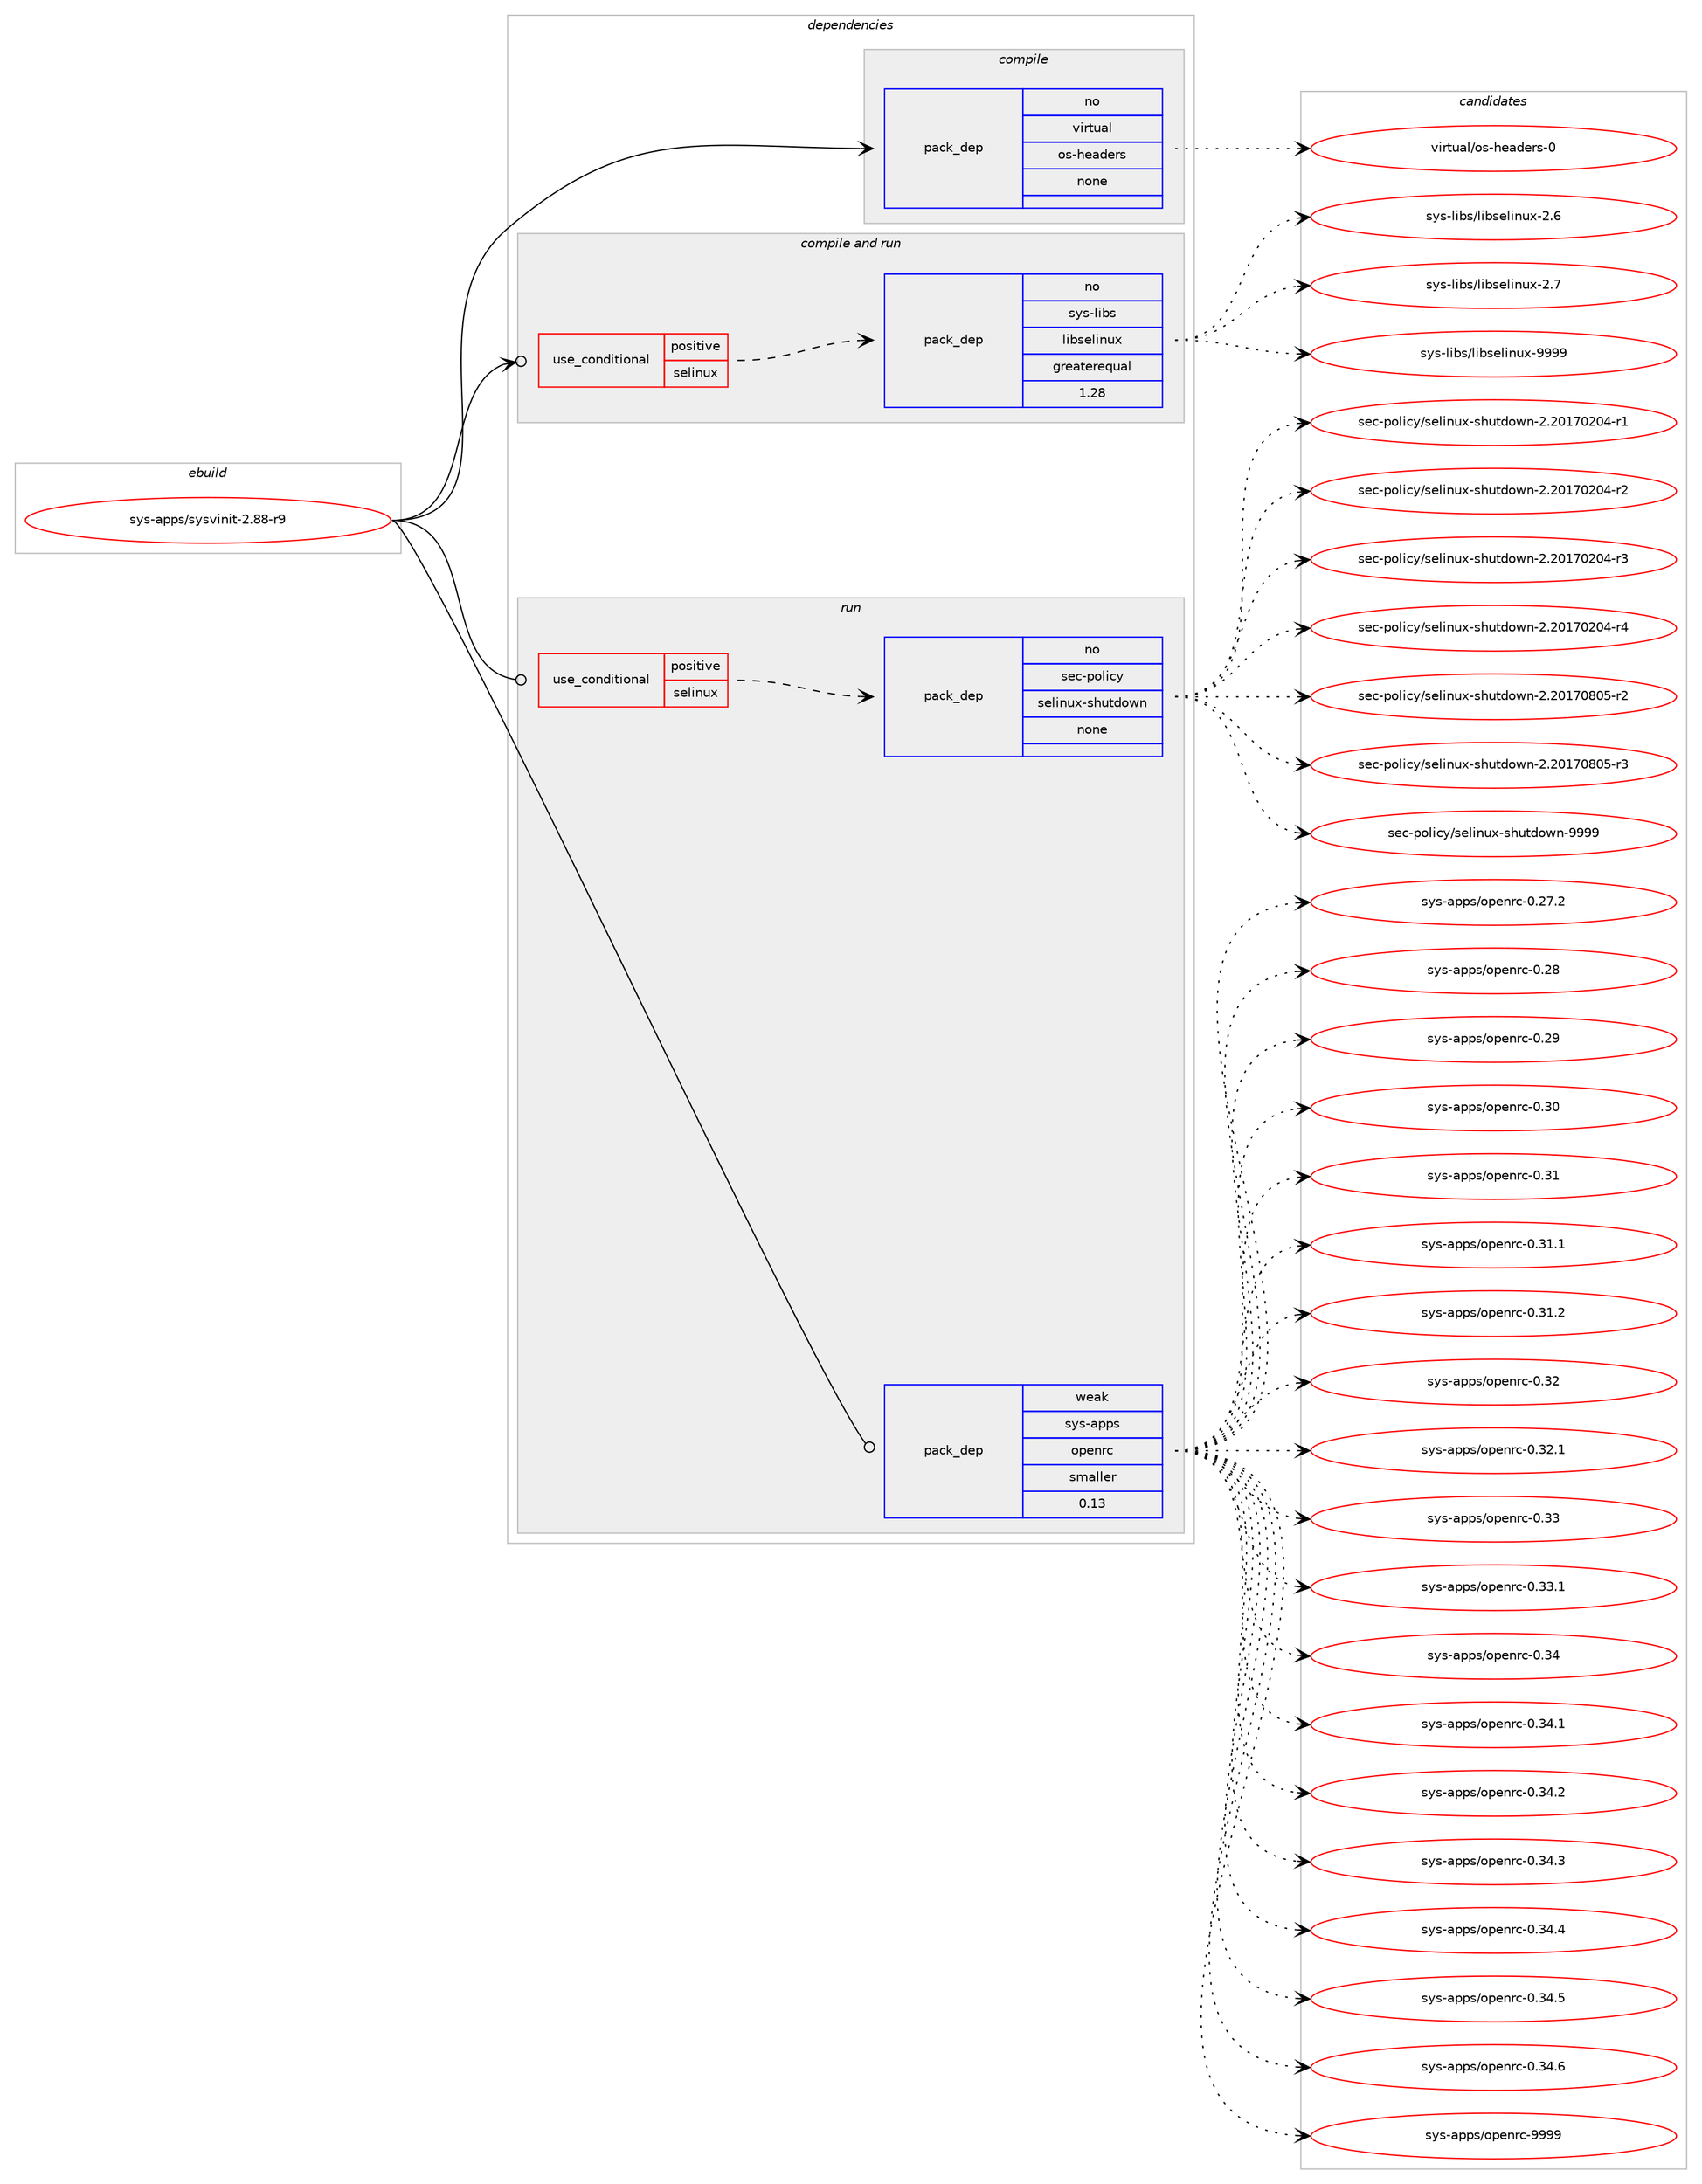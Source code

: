 digraph prolog {

# *************
# Graph options
# *************

newrank=true;
concentrate=true;
compound=true;
graph [rankdir=LR,fontname=Helvetica,fontsize=10,ranksep=1.5];#, ranksep=2.5, nodesep=0.2];
edge  [arrowhead=vee];
node  [fontname=Helvetica,fontsize=10];

# **********
# The ebuild
# **********

subgraph cluster_leftcol {
color=gray;
rank=same;
label=<<i>ebuild</i>>;
id [label="sys-apps/sysvinit-2.88-r9", color=red, width=4, href="../sys-apps/sysvinit-2.88-r9.svg"];
}

# ****************
# The dependencies
# ****************

subgraph cluster_midcol {
color=gray;
label=<<i>dependencies</i>>;
subgraph cluster_compile {
fillcolor="#eeeeee";
style=filled;
label=<<i>compile</i>>;
subgraph pack350973 {
dependency473288 [label=<<TABLE BORDER="0" CELLBORDER="1" CELLSPACING="0" CELLPADDING="4" WIDTH="220"><TR><TD ROWSPAN="6" CELLPADDING="30">pack_dep</TD></TR><TR><TD WIDTH="110">no</TD></TR><TR><TD>virtual</TD></TR><TR><TD>os-headers</TD></TR><TR><TD>none</TD></TR><TR><TD></TD></TR></TABLE>>, shape=none, color=blue];
}
id:e -> dependency473288:w [weight=20,style="solid",arrowhead="vee"];
}
subgraph cluster_compileandrun {
fillcolor="#eeeeee";
style=filled;
label=<<i>compile and run</i>>;
subgraph cond114124 {
dependency473289 [label=<<TABLE BORDER="0" CELLBORDER="1" CELLSPACING="0" CELLPADDING="4"><TR><TD ROWSPAN="3" CELLPADDING="10">use_conditional</TD></TR><TR><TD>positive</TD></TR><TR><TD>selinux</TD></TR></TABLE>>, shape=none, color=red];
subgraph pack350974 {
dependency473290 [label=<<TABLE BORDER="0" CELLBORDER="1" CELLSPACING="0" CELLPADDING="4" WIDTH="220"><TR><TD ROWSPAN="6" CELLPADDING="30">pack_dep</TD></TR><TR><TD WIDTH="110">no</TD></TR><TR><TD>sys-libs</TD></TR><TR><TD>libselinux</TD></TR><TR><TD>greaterequal</TD></TR><TR><TD>1.28</TD></TR></TABLE>>, shape=none, color=blue];
}
dependency473289:e -> dependency473290:w [weight=20,style="dashed",arrowhead="vee"];
}
id:e -> dependency473289:w [weight=20,style="solid",arrowhead="odotvee"];
}
subgraph cluster_run {
fillcolor="#eeeeee";
style=filled;
label=<<i>run</i>>;
subgraph cond114125 {
dependency473291 [label=<<TABLE BORDER="0" CELLBORDER="1" CELLSPACING="0" CELLPADDING="4"><TR><TD ROWSPAN="3" CELLPADDING="10">use_conditional</TD></TR><TR><TD>positive</TD></TR><TR><TD>selinux</TD></TR></TABLE>>, shape=none, color=red];
subgraph pack350975 {
dependency473292 [label=<<TABLE BORDER="0" CELLBORDER="1" CELLSPACING="0" CELLPADDING="4" WIDTH="220"><TR><TD ROWSPAN="6" CELLPADDING="30">pack_dep</TD></TR><TR><TD WIDTH="110">no</TD></TR><TR><TD>sec-policy</TD></TR><TR><TD>selinux-shutdown</TD></TR><TR><TD>none</TD></TR><TR><TD></TD></TR></TABLE>>, shape=none, color=blue];
}
dependency473291:e -> dependency473292:w [weight=20,style="dashed",arrowhead="vee"];
}
id:e -> dependency473291:w [weight=20,style="solid",arrowhead="odot"];
subgraph pack350976 {
dependency473293 [label=<<TABLE BORDER="0" CELLBORDER="1" CELLSPACING="0" CELLPADDING="4" WIDTH="220"><TR><TD ROWSPAN="6" CELLPADDING="30">pack_dep</TD></TR><TR><TD WIDTH="110">weak</TD></TR><TR><TD>sys-apps</TD></TR><TR><TD>openrc</TD></TR><TR><TD>smaller</TD></TR><TR><TD>0.13</TD></TR></TABLE>>, shape=none, color=blue];
}
id:e -> dependency473293:w [weight=20,style="solid",arrowhead="odot"];
}
}

# **************
# The candidates
# **************

subgraph cluster_choices {
rank=same;
color=gray;
label=<<i>candidates</i>>;

subgraph choice350973 {
color=black;
nodesep=1;
choice118105114116117971084711111545104101971001011141154548 [label="virtual/os-headers-0", color=red, width=4,href="../virtual/os-headers-0.svg"];
dependency473288:e -> choice118105114116117971084711111545104101971001011141154548:w [style=dotted,weight="100"];
}
subgraph choice350974 {
color=black;
nodesep=1;
choice1151211154510810598115471081059811510110810511011712045504654 [label="sys-libs/libselinux-2.6", color=red, width=4,href="../sys-libs/libselinux-2.6.svg"];
choice1151211154510810598115471081059811510110810511011712045504655 [label="sys-libs/libselinux-2.7", color=red, width=4,href="../sys-libs/libselinux-2.7.svg"];
choice115121115451081059811547108105981151011081051101171204557575757 [label="sys-libs/libselinux-9999", color=red, width=4,href="../sys-libs/libselinux-9999.svg"];
dependency473290:e -> choice1151211154510810598115471081059811510110810511011712045504654:w [style=dotted,weight="100"];
dependency473290:e -> choice1151211154510810598115471081059811510110810511011712045504655:w [style=dotted,weight="100"];
dependency473290:e -> choice115121115451081059811547108105981151011081051101171204557575757:w [style=dotted,weight="100"];
}
subgraph choice350975 {
color=black;
nodesep=1;
choice115101994511211110810599121471151011081051101171204511510411711610011111911045504650484955485048524511449 [label="sec-policy/selinux-shutdown-2.20170204-r1", color=red, width=4,href="../sec-policy/selinux-shutdown-2.20170204-r1.svg"];
choice115101994511211110810599121471151011081051101171204511510411711610011111911045504650484955485048524511450 [label="sec-policy/selinux-shutdown-2.20170204-r2", color=red, width=4,href="../sec-policy/selinux-shutdown-2.20170204-r2.svg"];
choice115101994511211110810599121471151011081051101171204511510411711610011111911045504650484955485048524511451 [label="sec-policy/selinux-shutdown-2.20170204-r3", color=red, width=4,href="../sec-policy/selinux-shutdown-2.20170204-r3.svg"];
choice115101994511211110810599121471151011081051101171204511510411711610011111911045504650484955485048524511452 [label="sec-policy/selinux-shutdown-2.20170204-r4", color=red, width=4,href="../sec-policy/selinux-shutdown-2.20170204-r4.svg"];
choice115101994511211110810599121471151011081051101171204511510411711610011111911045504650484955485648534511450 [label="sec-policy/selinux-shutdown-2.20170805-r2", color=red, width=4,href="../sec-policy/selinux-shutdown-2.20170805-r2.svg"];
choice115101994511211110810599121471151011081051101171204511510411711610011111911045504650484955485648534511451 [label="sec-policy/selinux-shutdown-2.20170805-r3", color=red, width=4,href="../sec-policy/selinux-shutdown-2.20170805-r3.svg"];
choice11510199451121111081059912147115101108105110117120451151041171161001111191104557575757 [label="sec-policy/selinux-shutdown-9999", color=red, width=4,href="../sec-policy/selinux-shutdown-9999.svg"];
dependency473292:e -> choice115101994511211110810599121471151011081051101171204511510411711610011111911045504650484955485048524511449:w [style=dotted,weight="100"];
dependency473292:e -> choice115101994511211110810599121471151011081051101171204511510411711610011111911045504650484955485048524511450:w [style=dotted,weight="100"];
dependency473292:e -> choice115101994511211110810599121471151011081051101171204511510411711610011111911045504650484955485048524511451:w [style=dotted,weight="100"];
dependency473292:e -> choice115101994511211110810599121471151011081051101171204511510411711610011111911045504650484955485048524511452:w [style=dotted,weight="100"];
dependency473292:e -> choice115101994511211110810599121471151011081051101171204511510411711610011111911045504650484955485648534511450:w [style=dotted,weight="100"];
dependency473292:e -> choice115101994511211110810599121471151011081051101171204511510411711610011111911045504650484955485648534511451:w [style=dotted,weight="100"];
dependency473292:e -> choice11510199451121111081059912147115101108105110117120451151041171161001111191104557575757:w [style=dotted,weight="100"];
}
subgraph choice350976 {
color=black;
nodesep=1;
choice1151211154597112112115471111121011101149945484650554650 [label="sys-apps/openrc-0.27.2", color=red, width=4,href="../sys-apps/openrc-0.27.2.svg"];
choice115121115459711211211547111112101110114994548465056 [label="sys-apps/openrc-0.28", color=red, width=4,href="../sys-apps/openrc-0.28.svg"];
choice115121115459711211211547111112101110114994548465057 [label="sys-apps/openrc-0.29", color=red, width=4,href="../sys-apps/openrc-0.29.svg"];
choice115121115459711211211547111112101110114994548465148 [label="sys-apps/openrc-0.30", color=red, width=4,href="../sys-apps/openrc-0.30.svg"];
choice115121115459711211211547111112101110114994548465149 [label="sys-apps/openrc-0.31", color=red, width=4,href="../sys-apps/openrc-0.31.svg"];
choice1151211154597112112115471111121011101149945484651494649 [label="sys-apps/openrc-0.31.1", color=red, width=4,href="../sys-apps/openrc-0.31.1.svg"];
choice1151211154597112112115471111121011101149945484651494650 [label="sys-apps/openrc-0.31.2", color=red, width=4,href="../sys-apps/openrc-0.31.2.svg"];
choice115121115459711211211547111112101110114994548465150 [label="sys-apps/openrc-0.32", color=red, width=4,href="../sys-apps/openrc-0.32.svg"];
choice1151211154597112112115471111121011101149945484651504649 [label="sys-apps/openrc-0.32.1", color=red, width=4,href="../sys-apps/openrc-0.32.1.svg"];
choice115121115459711211211547111112101110114994548465151 [label="sys-apps/openrc-0.33", color=red, width=4,href="../sys-apps/openrc-0.33.svg"];
choice1151211154597112112115471111121011101149945484651514649 [label="sys-apps/openrc-0.33.1", color=red, width=4,href="../sys-apps/openrc-0.33.1.svg"];
choice115121115459711211211547111112101110114994548465152 [label="sys-apps/openrc-0.34", color=red, width=4,href="../sys-apps/openrc-0.34.svg"];
choice1151211154597112112115471111121011101149945484651524649 [label="sys-apps/openrc-0.34.1", color=red, width=4,href="../sys-apps/openrc-0.34.1.svg"];
choice1151211154597112112115471111121011101149945484651524650 [label="sys-apps/openrc-0.34.2", color=red, width=4,href="../sys-apps/openrc-0.34.2.svg"];
choice1151211154597112112115471111121011101149945484651524651 [label="sys-apps/openrc-0.34.3", color=red, width=4,href="../sys-apps/openrc-0.34.3.svg"];
choice1151211154597112112115471111121011101149945484651524652 [label="sys-apps/openrc-0.34.4", color=red, width=4,href="../sys-apps/openrc-0.34.4.svg"];
choice1151211154597112112115471111121011101149945484651524653 [label="sys-apps/openrc-0.34.5", color=red, width=4,href="../sys-apps/openrc-0.34.5.svg"];
choice1151211154597112112115471111121011101149945484651524654 [label="sys-apps/openrc-0.34.6", color=red, width=4,href="../sys-apps/openrc-0.34.6.svg"];
choice115121115459711211211547111112101110114994557575757 [label="sys-apps/openrc-9999", color=red, width=4,href="../sys-apps/openrc-9999.svg"];
dependency473293:e -> choice1151211154597112112115471111121011101149945484650554650:w [style=dotted,weight="100"];
dependency473293:e -> choice115121115459711211211547111112101110114994548465056:w [style=dotted,weight="100"];
dependency473293:e -> choice115121115459711211211547111112101110114994548465057:w [style=dotted,weight="100"];
dependency473293:e -> choice115121115459711211211547111112101110114994548465148:w [style=dotted,weight="100"];
dependency473293:e -> choice115121115459711211211547111112101110114994548465149:w [style=dotted,weight="100"];
dependency473293:e -> choice1151211154597112112115471111121011101149945484651494649:w [style=dotted,weight="100"];
dependency473293:e -> choice1151211154597112112115471111121011101149945484651494650:w [style=dotted,weight="100"];
dependency473293:e -> choice115121115459711211211547111112101110114994548465150:w [style=dotted,weight="100"];
dependency473293:e -> choice1151211154597112112115471111121011101149945484651504649:w [style=dotted,weight="100"];
dependency473293:e -> choice115121115459711211211547111112101110114994548465151:w [style=dotted,weight="100"];
dependency473293:e -> choice1151211154597112112115471111121011101149945484651514649:w [style=dotted,weight="100"];
dependency473293:e -> choice115121115459711211211547111112101110114994548465152:w [style=dotted,weight="100"];
dependency473293:e -> choice1151211154597112112115471111121011101149945484651524649:w [style=dotted,weight="100"];
dependency473293:e -> choice1151211154597112112115471111121011101149945484651524650:w [style=dotted,weight="100"];
dependency473293:e -> choice1151211154597112112115471111121011101149945484651524651:w [style=dotted,weight="100"];
dependency473293:e -> choice1151211154597112112115471111121011101149945484651524652:w [style=dotted,weight="100"];
dependency473293:e -> choice1151211154597112112115471111121011101149945484651524653:w [style=dotted,weight="100"];
dependency473293:e -> choice1151211154597112112115471111121011101149945484651524654:w [style=dotted,weight="100"];
dependency473293:e -> choice115121115459711211211547111112101110114994557575757:w [style=dotted,weight="100"];
}
}

}
